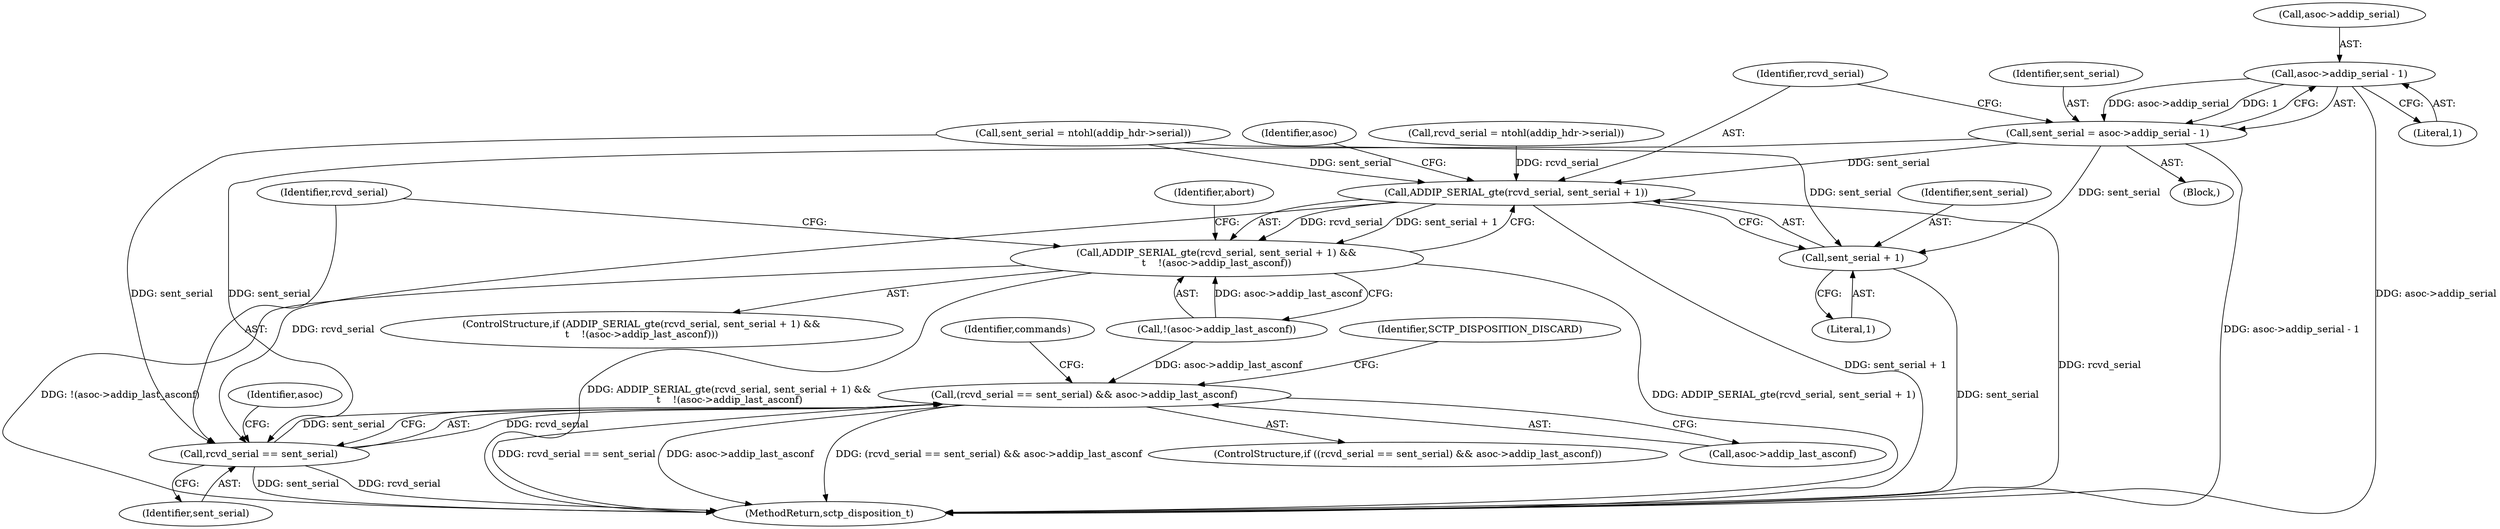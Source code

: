 digraph "0_linux_9de7922bc709eee2f609cd01d98aaedc4cf5ea74_2@pointer" {
"1000241" [label="(Call,asoc->addip_serial - 1)"];
"1000239" [label="(Call,sent_serial = asoc->addip_serial - 1)"];
"1000248" [label="(Call,ADDIP_SERIAL_gte(rcvd_serial, sent_serial + 1))"];
"1000247" [label="(Call,ADDIP_SERIAL_gte(rcvd_serial, sent_serial + 1) &&\n\t    !(asoc->addip_last_asconf))"];
"1000306" [label="(Call,rcvd_serial == sent_serial)"];
"1000305" [label="(Call,(rcvd_serial == sent_serial) && asoc->addip_last_asconf)"];
"1000250" [label="(Call,sent_serial + 1)"];
"1000306" [label="(Call,rcvd_serial == sent_serial)"];
"1000241" [label="(Call,asoc->addip_serial - 1)"];
"1000305" [label="(Call,(rcvd_serial == sent_serial) && asoc->addip_last_asconf)"];
"1000255" [label="(Identifier,asoc)"];
"1000239" [label="(Call,sent_serial = asoc->addip_serial - 1)"];
"1000231" [label="(Call,sent_serial = ntohl(addip_hdr->serial))"];
"1000310" [label="(Identifier,asoc)"];
"1000245" [label="(Literal,1)"];
"1000251" [label="(Identifier,sent_serial)"];
"1000248" [label="(Call,ADDIP_SERIAL_gte(rcvd_serial, sent_serial + 1))"];
"1000314" [label="(Identifier,commands)"];
"1000375" [label="(MethodReturn,sctp_disposition_t)"];
"1000242" [label="(Call,asoc->addip_serial)"];
"1000194" [label="(Call,rcvd_serial = ntohl(addip_hdr->serial))"];
"1000308" [label="(Identifier,sent_serial)"];
"1000259" [label="(Identifier,abort)"];
"1000238" [label="(Block,)"];
"1000304" [label="(ControlStructure,if ((rcvd_serial == sent_serial) && asoc->addip_last_asconf))"];
"1000253" [label="(Call,!(asoc->addip_last_asconf))"];
"1000307" [label="(Identifier,rcvd_serial)"];
"1000249" [label="(Identifier,rcvd_serial)"];
"1000374" [label="(Identifier,SCTP_DISPOSITION_DISCARD)"];
"1000252" [label="(Literal,1)"];
"1000250" [label="(Call,sent_serial + 1)"];
"1000246" [label="(ControlStructure,if (ADDIP_SERIAL_gte(rcvd_serial, sent_serial + 1) &&\n\t    !(asoc->addip_last_asconf)))"];
"1000240" [label="(Identifier,sent_serial)"];
"1000309" [label="(Call,asoc->addip_last_asconf)"];
"1000247" [label="(Call,ADDIP_SERIAL_gte(rcvd_serial, sent_serial + 1) &&\n\t    !(asoc->addip_last_asconf))"];
"1000241" -> "1000239"  [label="AST: "];
"1000241" -> "1000245"  [label="CFG: "];
"1000242" -> "1000241"  [label="AST: "];
"1000245" -> "1000241"  [label="AST: "];
"1000239" -> "1000241"  [label="CFG: "];
"1000241" -> "1000375"  [label="DDG: asoc->addip_serial"];
"1000241" -> "1000239"  [label="DDG: asoc->addip_serial"];
"1000241" -> "1000239"  [label="DDG: 1"];
"1000239" -> "1000238"  [label="AST: "];
"1000240" -> "1000239"  [label="AST: "];
"1000249" -> "1000239"  [label="CFG: "];
"1000239" -> "1000375"  [label="DDG: asoc->addip_serial - 1"];
"1000239" -> "1000248"  [label="DDG: sent_serial"];
"1000239" -> "1000250"  [label="DDG: sent_serial"];
"1000239" -> "1000306"  [label="DDG: sent_serial"];
"1000248" -> "1000247"  [label="AST: "];
"1000248" -> "1000250"  [label="CFG: "];
"1000249" -> "1000248"  [label="AST: "];
"1000250" -> "1000248"  [label="AST: "];
"1000255" -> "1000248"  [label="CFG: "];
"1000247" -> "1000248"  [label="CFG: "];
"1000248" -> "1000375"  [label="DDG: sent_serial + 1"];
"1000248" -> "1000375"  [label="DDG: rcvd_serial"];
"1000248" -> "1000247"  [label="DDG: rcvd_serial"];
"1000248" -> "1000247"  [label="DDG: sent_serial + 1"];
"1000194" -> "1000248"  [label="DDG: rcvd_serial"];
"1000231" -> "1000248"  [label="DDG: sent_serial"];
"1000248" -> "1000306"  [label="DDG: rcvd_serial"];
"1000247" -> "1000246"  [label="AST: "];
"1000247" -> "1000253"  [label="CFG: "];
"1000253" -> "1000247"  [label="AST: "];
"1000259" -> "1000247"  [label="CFG: "];
"1000307" -> "1000247"  [label="CFG: "];
"1000247" -> "1000375"  [label="DDG: ADDIP_SERIAL_gte(rcvd_serial, sent_serial + 1)"];
"1000247" -> "1000375"  [label="DDG: !(asoc->addip_last_asconf)"];
"1000247" -> "1000375"  [label="DDG: ADDIP_SERIAL_gte(rcvd_serial, sent_serial + 1) &&\n\t    !(asoc->addip_last_asconf)"];
"1000253" -> "1000247"  [label="DDG: asoc->addip_last_asconf"];
"1000306" -> "1000305"  [label="AST: "];
"1000306" -> "1000308"  [label="CFG: "];
"1000307" -> "1000306"  [label="AST: "];
"1000308" -> "1000306"  [label="AST: "];
"1000310" -> "1000306"  [label="CFG: "];
"1000305" -> "1000306"  [label="CFG: "];
"1000306" -> "1000375"  [label="DDG: rcvd_serial"];
"1000306" -> "1000375"  [label="DDG: sent_serial"];
"1000306" -> "1000305"  [label="DDG: rcvd_serial"];
"1000306" -> "1000305"  [label="DDG: sent_serial"];
"1000231" -> "1000306"  [label="DDG: sent_serial"];
"1000305" -> "1000304"  [label="AST: "];
"1000305" -> "1000309"  [label="CFG: "];
"1000309" -> "1000305"  [label="AST: "];
"1000314" -> "1000305"  [label="CFG: "];
"1000374" -> "1000305"  [label="CFG: "];
"1000305" -> "1000375"  [label="DDG: asoc->addip_last_asconf"];
"1000305" -> "1000375"  [label="DDG: (rcvd_serial == sent_serial) && asoc->addip_last_asconf"];
"1000305" -> "1000375"  [label="DDG: rcvd_serial == sent_serial"];
"1000253" -> "1000305"  [label="DDG: asoc->addip_last_asconf"];
"1000250" -> "1000252"  [label="CFG: "];
"1000251" -> "1000250"  [label="AST: "];
"1000252" -> "1000250"  [label="AST: "];
"1000250" -> "1000375"  [label="DDG: sent_serial"];
"1000231" -> "1000250"  [label="DDG: sent_serial"];
}
